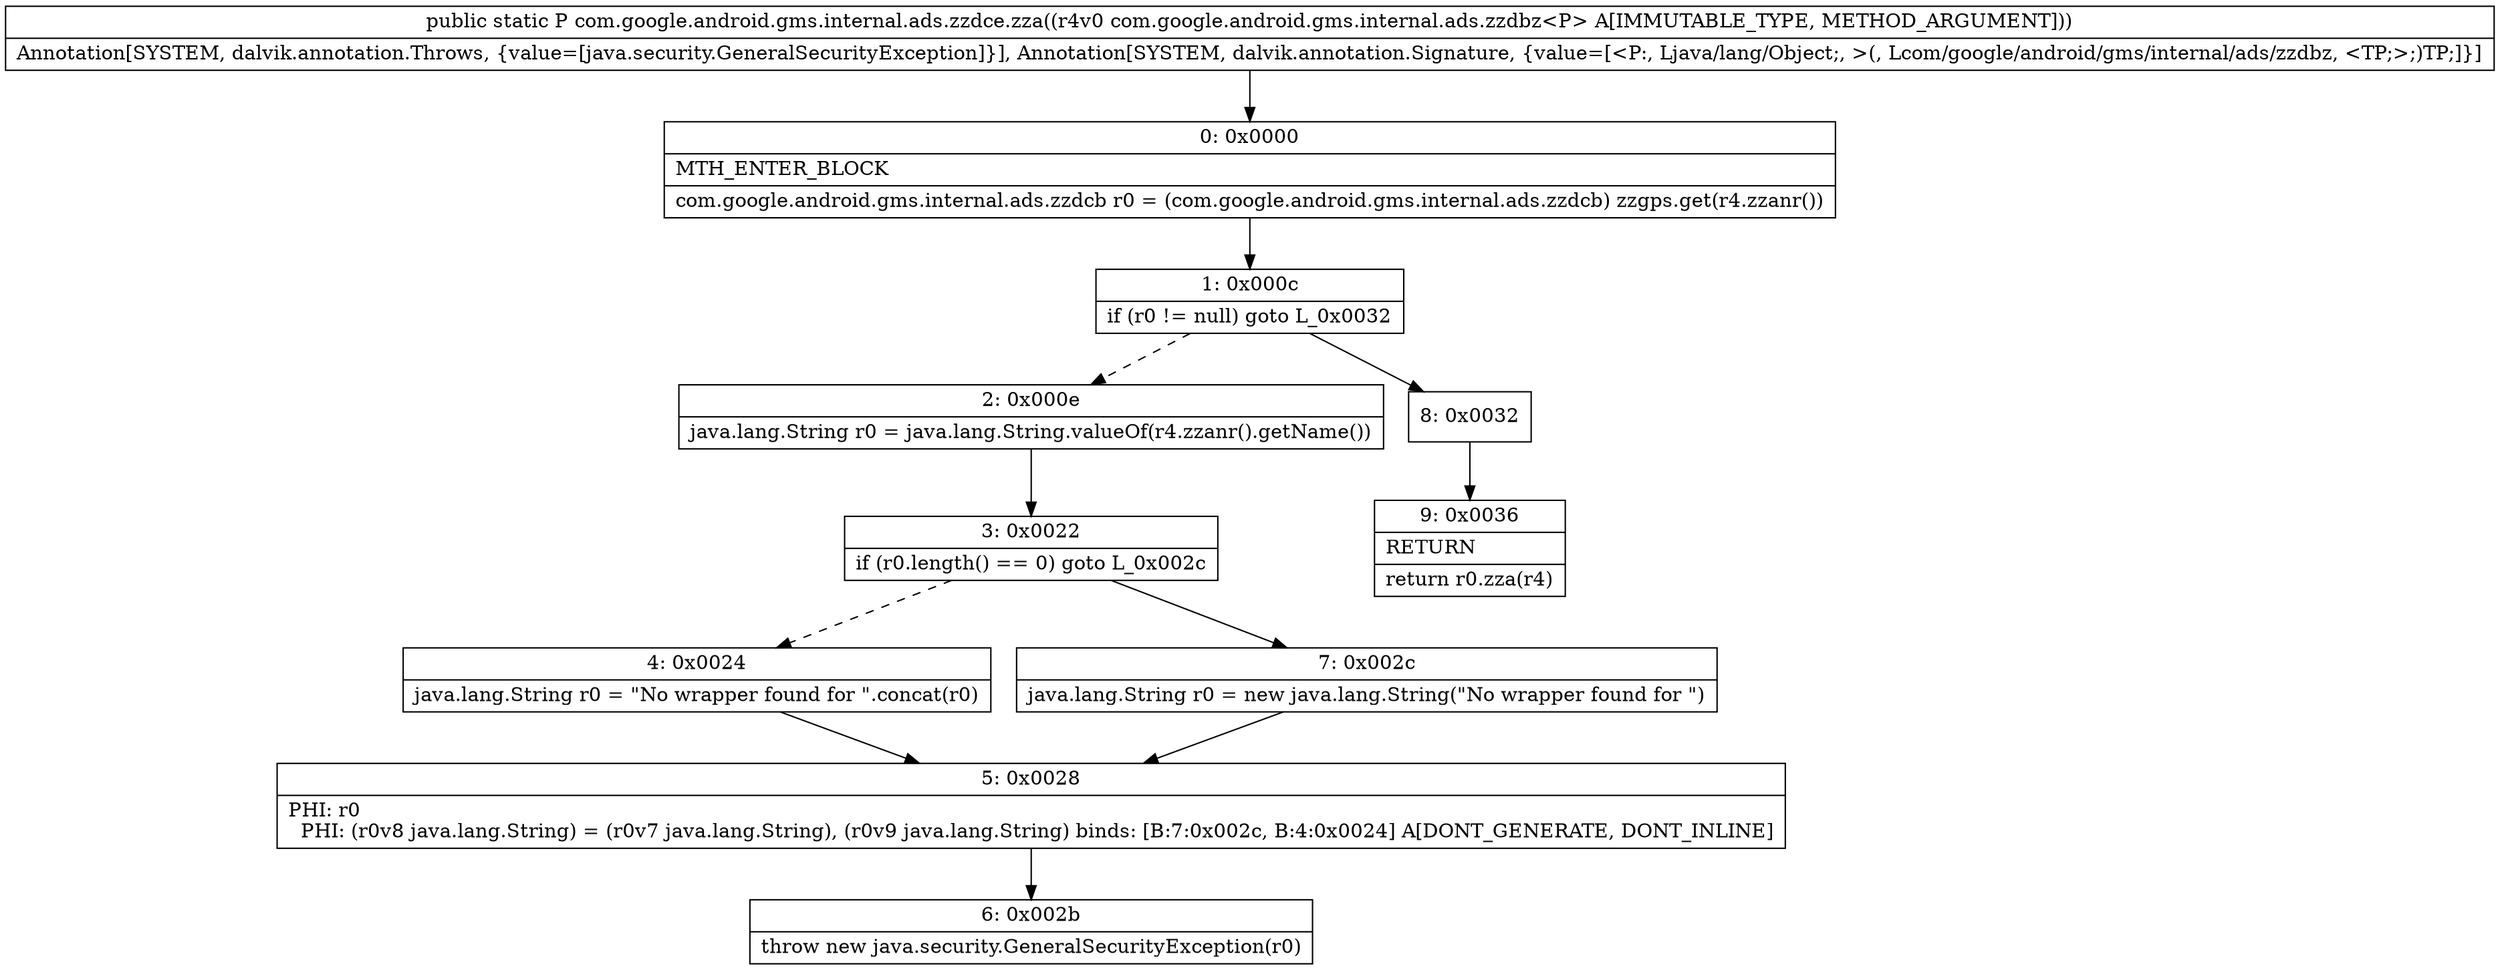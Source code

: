 digraph "CFG forcom.google.android.gms.internal.ads.zzdce.zza(Lcom\/google\/android\/gms\/internal\/ads\/zzdbz;)Ljava\/lang\/Object;" {
Node_0 [shape=record,label="{0\:\ 0x0000|MTH_ENTER_BLOCK\l|com.google.android.gms.internal.ads.zzdcb r0 = (com.google.android.gms.internal.ads.zzdcb) zzgps.get(r4.zzanr())\l}"];
Node_1 [shape=record,label="{1\:\ 0x000c|if (r0 != null) goto L_0x0032\l}"];
Node_2 [shape=record,label="{2\:\ 0x000e|java.lang.String r0 = java.lang.String.valueOf(r4.zzanr().getName())\l}"];
Node_3 [shape=record,label="{3\:\ 0x0022|if (r0.length() == 0) goto L_0x002c\l}"];
Node_4 [shape=record,label="{4\:\ 0x0024|java.lang.String r0 = \"No wrapper found for \".concat(r0)\l}"];
Node_5 [shape=record,label="{5\:\ 0x0028|PHI: r0 \l  PHI: (r0v8 java.lang.String) = (r0v7 java.lang.String), (r0v9 java.lang.String) binds: [B:7:0x002c, B:4:0x0024] A[DONT_GENERATE, DONT_INLINE]\l}"];
Node_6 [shape=record,label="{6\:\ 0x002b|throw new java.security.GeneralSecurityException(r0)\l}"];
Node_7 [shape=record,label="{7\:\ 0x002c|java.lang.String r0 = new java.lang.String(\"No wrapper found for \")\l}"];
Node_8 [shape=record,label="{8\:\ 0x0032}"];
Node_9 [shape=record,label="{9\:\ 0x0036|RETURN\l|return r0.zza(r4)\l}"];
MethodNode[shape=record,label="{public static P com.google.android.gms.internal.ads.zzdce.zza((r4v0 com.google.android.gms.internal.ads.zzdbz\<P\> A[IMMUTABLE_TYPE, METHOD_ARGUMENT]))  | Annotation[SYSTEM, dalvik.annotation.Throws, \{value=[java.security.GeneralSecurityException]\}], Annotation[SYSTEM, dalvik.annotation.Signature, \{value=[\<P:, Ljava\/lang\/Object;, \>(, Lcom\/google\/android\/gms\/internal\/ads\/zzdbz, \<TP;\>;)TP;]\}]\l}"];
MethodNode -> Node_0;
Node_0 -> Node_1;
Node_1 -> Node_2[style=dashed];
Node_1 -> Node_8;
Node_2 -> Node_3;
Node_3 -> Node_4[style=dashed];
Node_3 -> Node_7;
Node_4 -> Node_5;
Node_5 -> Node_6;
Node_7 -> Node_5;
Node_8 -> Node_9;
}

